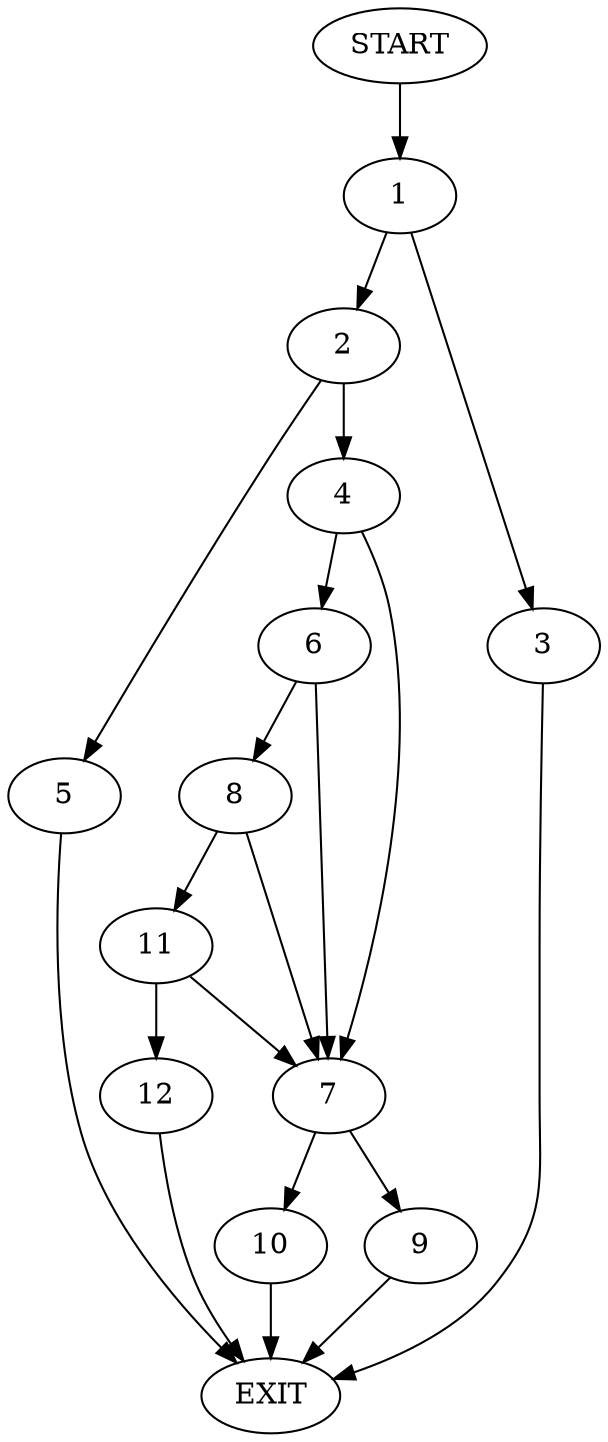 digraph {
0 [label="START"]
13 [label="EXIT"]
0 -> 1
1 -> 2
1 -> 3
2 -> 4
2 -> 5
3 -> 13
5 -> 13
4 -> 6
4 -> 7
6 -> 8
6 -> 7
7 -> 9
7 -> 10
8 -> 11
8 -> 7
11 -> 12
11 -> 7
12 -> 13
9 -> 13
10 -> 13
}

